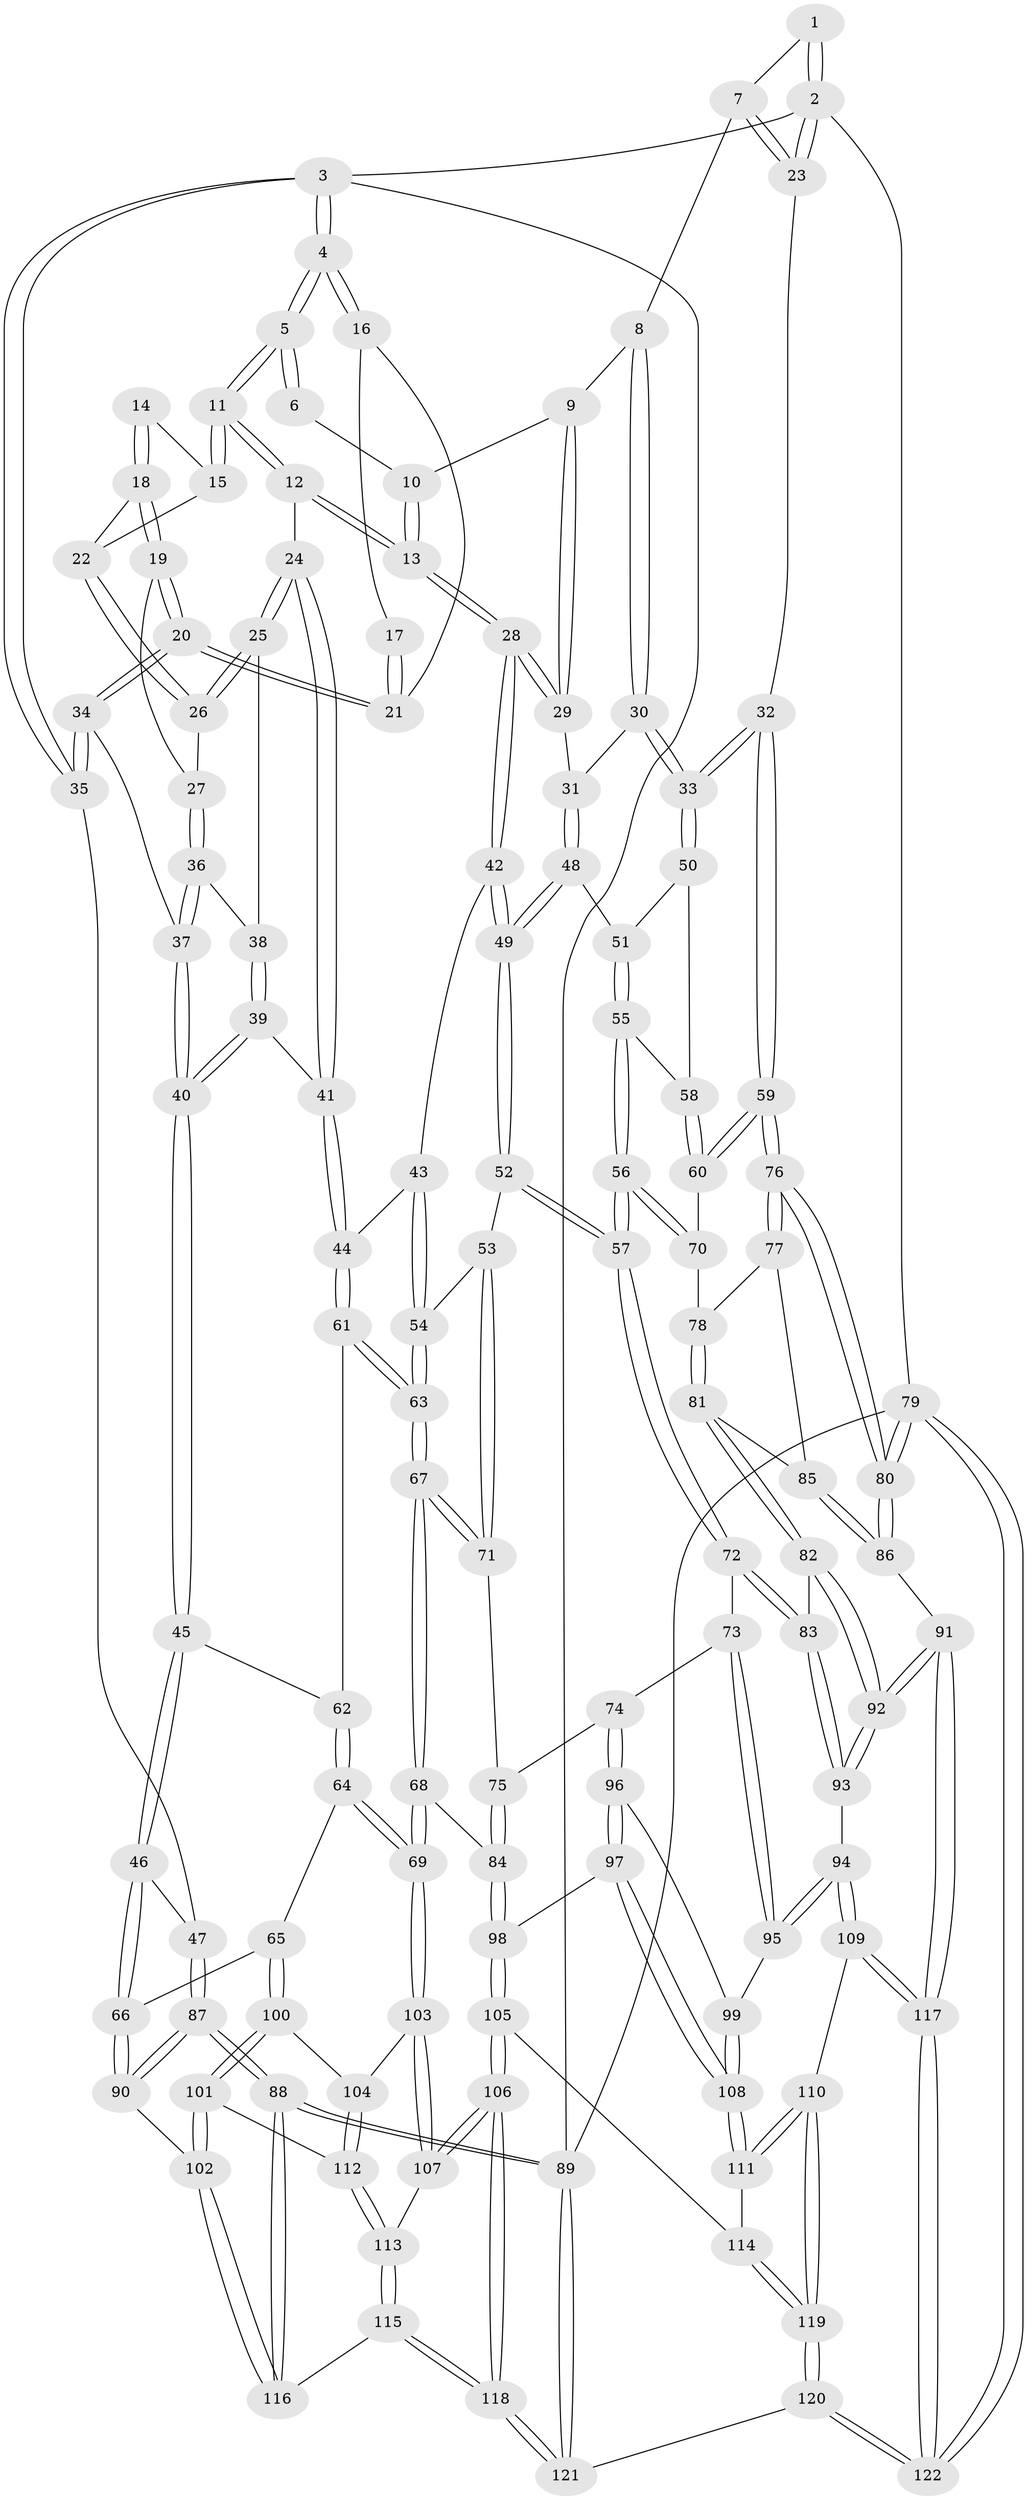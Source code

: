 // coarse degree distribution, {3: 0.12941176470588237, 7: 0.011764705882352941, 6: 0.15294117647058825, 4: 0.4, 5: 0.3058823529411765}
// Generated by graph-tools (version 1.1) at 2025/52/02/27/25 19:52:43]
// undirected, 122 vertices, 302 edges
graph export_dot {
graph [start="1"]
  node [color=gray90,style=filled];
  1 [pos="+0.8717304721520256+0"];
  2 [pos="+1+0"];
  3 [pos="+0+0"];
  4 [pos="+0+0"];
  5 [pos="+0.41994581409164655+0"];
  6 [pos="+0.8491575639769386+0"];
  7 [pos="+0.9169272608397167+0.06523438470130001"];
  8 [pos="+0.9142981339399169+0.09732930059207266"];
  9 [pos="+0.7685672213286533+0.0703568183723059"];
  10 [pos="+0.7729243951719005+0"];
  11 [pos="+0.43214530355418745+0"];
  12 [pos="+0.4637612655188274+0.09562876015826048"];
  13 [pos="+0.48402907041486054+0.11600863909097589"];
  14 [pos="+0.22284083524406262+0.08477331015492048"];
  15 [pos="+0.22644165533824173+0.08424845874031604"];
  16 [pos="+0+0"];
  17 [pos="+0.21857833647593725+0.08490464945835334"];
  18 [pos="+0.19406092700503283+0.13570972359761294"];
  19 [pos="+0.1727621785762577+0.15040561640922986"];
  20 [pos="+0.1192071821514044+0.12097079559365785"];
  21 [pos="+0.1167459254317614+0.1090427511817479"];
  22 [pos="+0.22008160709894525+0.13053823769719514"];
  23 [pos="+1+0"];
  24 [pos="+0.36211750289973016+0.17707297705057984"];
  25 [pos="+0.2957582386969421+0.20232975627572938"];
  26 [pos="+0.2284706069648197+0.16402966793025103"];
  27 [pos="+0.18406285651649765+0.16174631885787313"];
  28 [pos="+0.4921367340598783+0.12557264574354549"];
  29 [pos="+0.7360756335022881+0.13491721730961764"];
  30 [pos="+0.9500730247408921+0.2040083169482083"];
  31 [pos="+0.7987878832158567+0.22198945272609533"];
  32 [pos="+1+0.3000120312233496"];
  33 [pos="+1+0.26836849129955626"];
  34 [pos="+0.0862007323846113+0.2358340748331627"];
  35 [pos="+0+0.32834806706103614"];
  36 [pos="+0.18133414212046564+0.21910640979121915"];
  37 [pos="+0.10895499981395432+0.24468228978139525"];
  38 [pos="+0.2557557015102345+0.2367628767500773"];
  39 [pos="+0.22064564681337753+0.3432706519012221"];
  40 [pos="+0.1997256458749475+0.35566506674043713"];
  41 [pos="+0.32720054261519826+0.36011746591746085"];
  42 [pos="+0.5213795633183894+0.22787269138236263"];
  43 [pos="+0.5114901678350279+0.24812456857776236"];
  44 [pos="+0.35180171606512833+0.3839674172159653"];
  45 [pos="+0.19386350215260775+0.3670374566487475"];
  46 [pos="+0.018175951091653597+0.4497752490003108"];
  47 [pos="+0+0.4032336427832027"];
  48 [pos="+0.7497879009691081+0.31124912719162107"];
  49 [pos="+0.6289589689033537+0.3184139344199357"];
  50 [pos="+0.8797251828657099+0.3632324697114345"];
  51 [pos="+0.752293428738129+0.31576880648143546"];
  52 [pos="+0.6142096687865883+0.46081158994512844"];
  53 [pos="+0.590158807964144+0.46892819013333426"];
  54 [pos="+0.4767028086484302+0.4317616513435565"];
  55 [pos="+0.771889070257716+0.4344142120612947"];
  56 [pos="+0.7634574188002377+0.5126301520738006"];
  57 [pos="+0.7317269454226958+0.5354715192735822"];
  58 [pos="+0.8697759598815619+0.39212511945426864"];
  59 [pos="+1+0.4247443945231134"];
  60 [pos="+0.9036603619339557+0.5061392646115744"];
  61 [pos="+0.3642677774509416+0.4266105000626539"];
  62 [pos="+0.21999506668431779+0.4254770096255763"];
  63 [pos="+0.38993911224141375+0.48199343023405367"];
  64 [pos="+0.25697128980739437+0.602872807115943"];
  65 [pos="+0.22930407205882514+0.604662352419195"];
  66 [pos="+0.1659971372510561+0.5897931303079617"];
  67 [pos="+0.3590921165656383+0.5892967009681815"];
  68 [pos="+0.3434145054556902+0.6135631833489444"];
  69 [pos="+0.3227618371911032+0.6213141830204068"];
  70 [pos="+0.8847953946357585+0.5180247271411974"];
  71 [pos="+0.5453544001590412+0.5462246653884153"];
  72 [pos="+0.7189917472148455+0.5965806292226503"];
  73 [pos="+0.6946514043625424+0.6145281087150744"];
  74 [pos="+0.6482489505421767+0.6408822364501824"];
  75 [pos="+0.5730550343894508+0.5934124813263737"];
  76 [pos="+1+0.5828541263689198"];
  77 [pos="+0.9454508118776105+0.6206738051469205"];
  78 [pos="+0.891514563554843+0.55655442968908"];
  79 [pos="+1+1"];
  80 [pos="+1+0.8695171616397147"];
  81 [pos="+0.8711848447748792+0.6461968572147109"];
  82 [pos="+0.8668134603890324+0.6500923789890171"];
  83 [pos="+0.7607995885570669+0.6423877132113538"];
  84 [pos="+0.45242408407807577+0.6832230596124098"];
  85 [pos="+0.9298169349108159+0.6551830173555346"];
  86 [pos="+1+0.8315127631766869"];
  87 [pos="+0+0.7726314691168077"];
  88 [pos="+0+1"];
  89 [pos="+0+1"];
  90 [pos="+0+0.7585859265711768"];
  91 [pos="+0.9406850718321148+0.834790487041427"];
  92 [pos="+0.8866427547455178+0.8126679596559168"];
  93 [pos="+0.8068379330113521+0.8020149422285083"];
  94 [pos="+0.8026276004857656+0.803815575154347"];
  95 [pos="+0.7130534078217577+0.7708463738579683"];
  96 [pos="+0.6416909704590452+0.6510855908306501"];
  97 [pos="+0.54166649746484+0.7319766719158801"];
  98 [pos="+0.5088965742679995+0.7358436944823056"];
  99 [pos="+0.678787783819432+0.7676344061774774"];
  100 [pos="+0.13940909048234856+0.7513677572339721"];
  101 [pos="+0.10648813856348362+0.7753930168085772"];
  102 [pos="+0.06303748917404628+0.7955931602422641"];
  103 [pos="+0.31425200337179626+0.6774185668085912"];
  104 [pos="+0.2115253325703599+0.7861929354438567"];
  105 [pos="+0.4856049537105202+0.8392238015914397"];
  106 [pos="+0.3725560836461735+0.9684238053573471"];
  107 [pos="+0.3318424750775143+0.8403724413771244"];
  108 [pos="+0.6289729050866616+0.7987595182691067"];
  109 [pos="+0.7532756517539746+0.8589270474157487"];
  110 [pos="+0.7328857248626701+0.8777305775547106"];
  111 [pos="+0.6321050566125084+0.8284434181376152"];
  112 [pos="+0.20453540073968046+0.816998852449418"];
  113 [pos="+0.20456483003548073+0.8172866426361964"];
  114 [pos="+0.5962751194704237+0.8788072317860184"];
  115 [pos="+0.16574045577089916+0.9190527285495493"];
  116 [pos="+0.16077705694098796+0.916164555122179"];
  117 [pos="+0.8422174363271643+0.9867313444653819"];
  118 [pos="+0.33607681152673125+1"];
  119 [pos="+0.6535273564015612+1"];
  120 [pos="+0.6449135652468926+1"];
  121 [pos="+0.34073663361026413+1"];
  122 [pos="+0.7154283273825582+1"];
  1 -- 2;
  1 -- 2;
  1 -- 7;
  2 -- 3;
  2 -- 23;
  2 -- 23;
  2 -- 79;
  3 -- 4;
  3 -- 4;
  3 -- 35;
  3 -- 35;
  3 -- 89;
  4 -- 5;
  4 -- 5;
  4 -- 16;
  4 -- 16;
  5 -- 6;
  5 -- 6;
  5 -- 11;
  5 -- 11;
  6 -- 10;
  7 -- 8;
  7 -- 23;
  7 -- 23;
  8 -- 9;
  8 -- 30;
  8 -- 30;
  9 -- 10;
  9 -- 29;
  9 -- 29;
  10 -- 13;
  10 -- 13;
  11 -- 12;
  11 -- 12;
  11 -- 15;
  11 -- 15;
  12 -- 13;
  12 -- 13;
  12 -- 24;
  13 -- 28;
  13 -- 28;
  14 -- 15;
  14 -- 18;
  14 -- 18;
  15 -- 22;
  16 -- 17;
  16 -- 21;
  17 -- 21;
  17 -- 21;
  18 -- 19;
  18 -- 19;
  18 -- 22;
  19 -- 20;
  19 -- 20;
  19 -- 27;
  20 -- 21;
  20 -- 21;
  20 -- 34;
  20 -- 34;
  22 -- 26;
  22 -- 26;
  23 -- 32;
  24 -- 25;
  24 -- 25;
  24 -- 41;
  24 -- 41;
  25 -- 26;
  25 -- 26;
  25 -- 38;
  26 -- 27;
  27 -- 36;
  27 -- 36;
  28 -- 29;
  28 -- 29;
  28 -- 42;
  28 -- 42;
  29 -- 31;
  30 -- 31;
  30 -- 33;
  30 -- 33;
  31 -- 48;
  31 -- 48;
  32 -- 33;
  32 -- 33;
  32 -- 59;
  32 -- 59;
  33 -- 50;
  33 -- 50;
  34 -- 35;
  34 -- 35;
  34 -- 37;
  35 -- 47;
  36 -- 37;
  36 -- 37;
  36 -- 38;
  37 -- 40;
  37 -- 40;
  38 -- 39;
  38 -- 39;
  39 -- 40;
  39 -- 40;
  39 -- 41;
  40 -- 45;
  40 -- 45;
  41 -- 44;
  41 -- 44;
  42 -- 43;
  42 -- 49;
  42 -- 49;
  43 -- 44;
  43 -- 54;
  43 -- 54;
  44 -- 61;
  44 -- 61;
  45 -- 46;
  45 -- 46;
  45 -- 62;
  46 -- 47;
  46 -- 66;
  46 -- 66;
  47 -- 87;
  47 -- 87;
  48 -- 49;
  48 -- 49;
  48 -- 51;
  49 -- 52;
  49 -- 52;
  50 -- 51;
  50 -- 58;
  51 -- 55;
  51 -- 55;
  52 -- 53;
  52 -- 57;
  52 -- 57;
  53 -- 54;
  53 -- 71;
  53 -- 71;
  54 -- 63;
  54 -- 63;
  55 -- 56;
  55 -- 56;
  55 -- 58;
  56 -- 57;
  56 -- 57;
  56 -- 70;
  56 -- 70;
  57 -- 72;
  57 -- 72;
  58 -- 60;
  58 -- 60;
  59 -- 60;
  59 -- 60;
  59 -- 76;
  59 -- 76;
  60 -- 70;
  61 -- 62;
  61 -- 63;
  61 -- 63;
  62 -- 64;
  62 -- 64;
  63 -- 67;
  63 -- 67;
  64 -- 65;
  64 -- 69;
  64 -- 69;
  65 -- 66;
  65 -- 100;
  65 -- 100;
  66 -- 90;
  66 -- 90;
  67 -- 68;
  67 -- 68;
  67 -- 71;
  67 -- 71;
  68 -- 69;
  68 -- 69;
  68 -- 84;
  69 -- 103;
  69 -- 103;
  70 -- 78;
  71 -- 75;
  72 -- 73;
  72 -- 83;
  72 -- 83;
  73 -- 74;
  73 -- 95;
  73 -- 95;
  74 -- 75;
  74 -- 96;
  74 -- 96;
  75 -- 84;
  75 -- 84;
  76 -- 77;
  76 -- 77;
  76 -- 80;
  76 -- 80;
  77 -- 78;
  77 -- 85;
  78 -- 81;
  78 -- 81;
  79 -- 80;
  79 -- 80;
  79 -- 122;
  79 -- 122;
  79 -- 89;
  80 -- 86;
  80 -- 86;
  81 -- 82;
  81 -- 82;
  81 -- 85;
  82 -- 83;
  82 -- 92;
  82 -- 92;
  83 -- 93;
  83 -- 93;
  84 -- 98;
  84 -- 98;
  85 -- 86;
  85 -- 86;
  86 -- 91;
  87 -- 88;
  87 -- 88;
  87 -- 90;
  87 -- 90;
  88 -- 89;
  88 -- 89;
  88 -- 116;
  88 -- 116;
  89 -- 121;
  89 -- 121;
  90 -- 102;
  91 -- 92;
  91 -- 92;
  91 -- 117;
  91 -- 117;
  92 -- 93;
  92 -- 93;
  93 -- 94;
  94 -- 95;
  94 -- 95;
  94 -- 109;
  94 -- 109;
  95 -- 99;
  96 -- 97;
  96 -- 97;
  96 -- 99;
  97 -- 98;
  97 -- 108;
  97 -- 108;
  98 -- 105;
  98 -- 105;
  99 -- 108;
  99 -- 108;
  100 -- 101;
  100 -- 101;
  100 -- 104;
  101 -- 102;
  101 -- 102;
  101 -- 112;
  102 -- 116;
  102 -- 116;
  103 -- 104;
  103 -- 107;
  103 -- 107;
  104 -- 112;
  104 -- 112;
  105 -- 106;
  105 -- 106;
  105 -- 114;
  106 -- 107;
  106 -- 107;
  106 -- 118;
  106 -- 118;
  107 -- 113;
  108 -- 111;
  108 -- 111;
  109 -- 110;
  109 -- 117;
  109 -- 117;
  110 -- 111;
  110 -- 111;
  110 -- 119;
  110 -- 119;
  111 -- 114;
  112 -- 113;
  112 -- 113;
  113 -- 115;
  113 -- 115;
  114 -- 119;
  114 -- 119;
  115 -- 116;
  115 -- 118;
  115 -- 118;
  117 -- 122;
  117 -- 122;
  118 -- 121;
  118 -- 121;
  119 -- 120;
  119 -- 120;
  120 -- 121;
  120 -- 122;
  120 -- 122;
}
